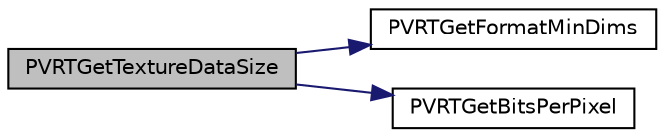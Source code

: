 digraph "PVRTGetTextureDataSize"
{
  edge [fontname="Helvetica",fontsize="10",labelfontname="Helvetica",labelfontsize="10"];
  node [fontname="Helvetica",fontsize="10",shape=record];
  rankdir="LR";
  Node1 [label="PVRTGetTextureDataSize",height=0.2,width=0.4,color="black", fillcolor="grey75", style="filled", fontcolor="black"];
  Node1 -> Node2 [color="midnightblue",fontsize="10",style="solid",fontname="Helvetica"];
  Node2 [label="PVRTGetFormatMinDims",height=0.2,width=0.4,color="black", fillcolor="white", style="filled",URL="$_p_v_r_t_texture_8h.html#a9b054db94257b8cfc7b77c7b12d80a6d"];
  Node1 -> Node3 [color="midnightblue",fontsize="10",style="solid",fontname="Helvetica"];
  Node3 [label="PVRTGetBitsPerPixel",height=0.2,width=0.4,color="black", fillcolor="white", style="filled",URL="$_p_v_r_t_texture_8h.html#ad4283ff9a9129c353611308560402638"];
}
